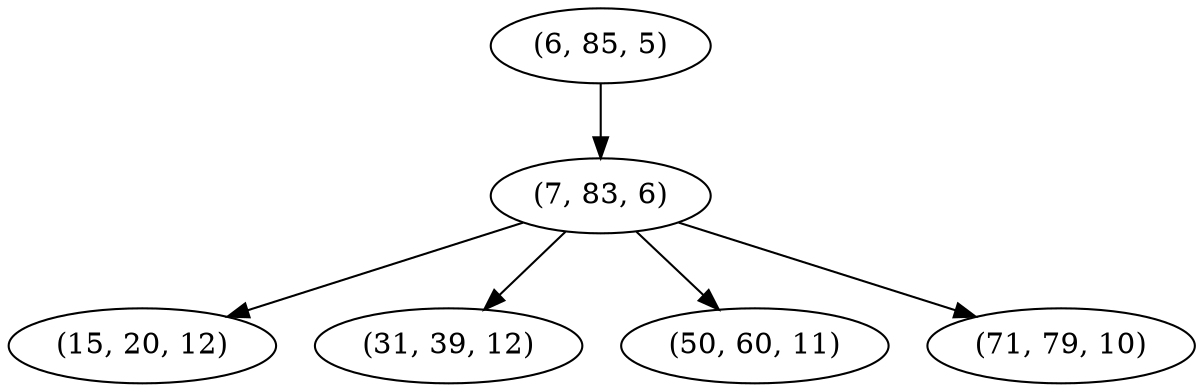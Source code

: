 digraph tree {
    "(6, 85, 5)";
    "(7, 83, 6)";
    "(15, 20, 12)";
    "(31, 39, 12)";
    "(50, 60, 11)";
    "(71, 79, 10)";
    "(6, 85, 5)" -> "(7, 83, 6)";
    "(7, 83, 6)" -> "(15, 20, 12)";
    "(7, 83, 6)" -> "(31, 39, 12)";
    "(7, 83, 6)" -> "(50, 60, 11)";
    "(7, 83, 6)" -> "(71, 79, 10)";
}
